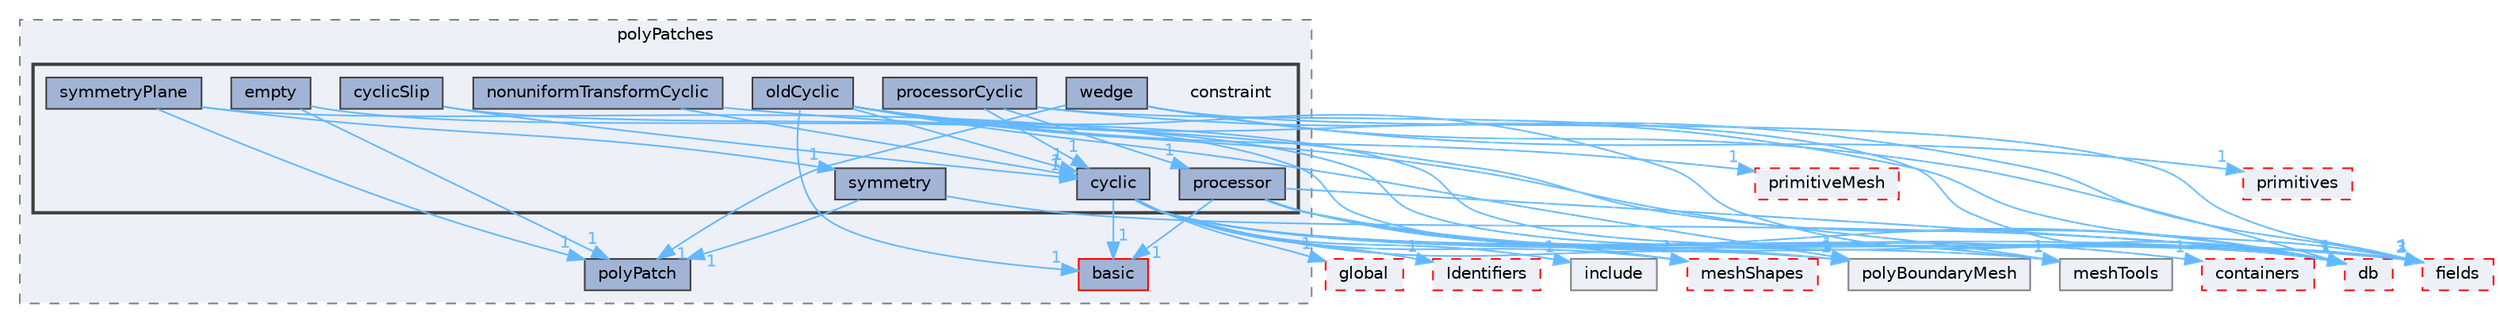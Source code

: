 digraph "src/OpenFOAM/meshes/polyMesh/polyPatches/constraint"
{
 // LATEX_PDF_SIZE
  bgcolor="transparent";
  edge [fontname=Helvetica,fontsize=10,labelfontname=Helvetica,labelfontsize=10];
  node [fontname=Helvetica,fontsize=10,shape=box,height=0.2,width=0.4];
  compound=true
  subgraph clusterdir_67ffeba79fe92b46a9460556346ffbde {
    graph [ bgcolor="#edf0f7", pencolor="grey50", label="polyPatches", fontname=Helvetica,fontsize=10 style="filled,dashed", URL="dir_67ffeba79fe92b46a9460556346ffbde.html",tooltip=""]
  dir_c9c78bb8b3facc20391427dbd62674be [label="basic", fillcolor="#a2b4d6", color="red", style="filled", URL="dir_c9c78bb8b3facc20391427dbd62674be.html",tooltip=""];
  dir_e00799da7fb4d299a4bc01389c26736d [label="polyPatch", fillcolor="#a2b4d6", color="grey25", style="filled", URL="dir_e00799da7fb4d299a4bc01389c26736d.html",tooltip=""];
  subgraph clusterdir_09b4360db181b1c37726382a34e0210b {
    graph [ bgcolor="#edf0f7", pencolor="grey25", label="", fontname=Helvetica,fontsize=10 style="filled,bold", URL="dir_09b4360db181b1c37726382a34e0210b.html",tooltip=""]
    dir_09b4360db181b1c37726382a34e0210b [shape=plaintext, label="constraint"];
  dir_f10e1feb71bd2aac359683c9b11c6603 [label="cyclic", fillcolor="#a2b4d6", color="grey25", style="filled", URL="dir_f10e1feb71bd2aac359683c9b11c6603.html",tooltip=""];
  dir_d4fe226ff96edcf70561bfa24c4ace15 [label="cyclicSlip", fillcolor="#a2b4d6", color="grey25", style="filled", URL="dir_d4fe226ff96edcf70561bfa24c4ace15.html",tooltip=""];
  dir_7890ffd8f4f3229d192ac3c4734f0943 [label="empty", fillcolor="#a2b4d6", color="grey25", style="filled", URL="dir_7890ffd8f4f3229d192ac3c4734f0943.html",tooltip=""];
  dir_814190d816de550f42933f35121b9cb0 [label="nonuniformTransformCyclic", fillcolor="#a2b4d6", color="grey25", style="filled", URL="dir_814190d816de550f42933f35121b9cb0.html",tooltip=""];
  dir_58bc3b04d5464f902c0523f82edaa51b [label="oldCyclic", fillcolor="#a2b4d6", color="grey25", style="filled", URL="dir_58bc3b04d5464f902c0523f82edaa51b.html",tooltip=""];
  dir_3a2dac8f5edfcbb51e89f7f5533efae4 [label="processor", fillcolor="#a2b4d6", color="grey25", style="filled", URL="dir_3a2dac8f5edfcbb51e89f7f5533efae4.html",tooltip=""];
  dir_6ba939b8d6b807750a04b88f788ccce4 [label="processorCyclic", fillcolor="#a2b4d6", color="grey25", style="filled", URL="dir_6ba939b8d6b807750a04b88f788ccce4.html",tooltip=""];
  dir_6417766943dce6d55f91303357870aa2 [label="symmetry", fillcolor="#a2b4d6", color="grey25", style="filled", URL="dir_6417766943dce6d55f91303357870aa2.html",tooltip=""];
  dir_087b55b3720b4a5ef228a02a17b5d58b [label="symmetryPlane", fillcolor="#a2b4d6", color="grey25", style="filled", URL="dir_087b55b3720b4a5ef228a02a17b5d58b.html",tooltip=""];
  dir_9a00d1b09d61dbb3933f83a0b757f128 [label="wedge", fillcolor="#a2b4d6", color="grey25", style="filled", URL="dir_9a00d1b09d61dbb3933f83a0b757f128.html",tooltip=""];
  }
  }
  dir_63c634f7a7cfd679ac26c67fb30fc32f [label="db", fillcolor="#edf0f7", color="red", style="filled,dashed", URL="dir_63c634f7a7cfd679ac26c67fb30fc32f.html",tooltip=""];
  dir_69df57964460ad28b76ac09933bf52c8 [label="polyBoundaryMesh", fillcolor="#edf0f7", color="grey50", style="filled", URL="dir_69df57964460ad28b76ac09933bf52c8.html",tooltip=""];
  dir_e954e9f5966bc1c681a414ec8bd0ee15 [label="include", fillcolor="#edf0f7", color="grey50", style="filled", URL="dir_e954e9f5966bc1c681a414ec8bd0ee15.html",tooltip=""];
  dir_fa020d1bff9bcecc84fa7b07f71b0284 [label="meshTools", fillcolor="#edf0f7", color="grey50", style="filled", URL="dir_fa020d1bff9bcecc84fa7b07f71b0284.html",tooltip=""];
  dir_b8e2732bc99f8fb2a379dad81aa6030e [label="meshShapes", fillcolor="#edf0f7", color="red", style="filled,dashed", URL="dir_b8e2732bc99f8fb2a379dad81aa6030e.html",tooltip=""];
  dir_962442b8f989d5529fab5e0f0e4ffb74 [label="fields", fillcolor="#edf0f7", color="red", style="filled,dashed", URL="dir_962442b8f989d5529fab5e0f0e4ffb74.html",tooltip=""];
  dir_8583492183f4d27c76555f8f333dd07b [label="global", fillcolor="#edf0f7", color="red", style="filled,dashed", URL="dir_8583492183f4d27c76555f8f333dd07b.html",tooltip=""];
  dir_162c770ecfd5d3d84e768ef2f1993e65 [label="Identifiers", fillcolor="#edf0f7", color="red", style="filled,dashed", URL="dir_162c770ecfd5d3d84e768ef2f1993e65.html",tooltip=""];
  dir_d498992fb7d3f293d898bf6d3a4df869 [label="primitiveMesh", fillcolor="#edf0f7", color="red", style="filled,dashed", URL="dir_d498992fb7d3f293d898bf6d3a4df869.html",tooltip=""];
  dir_19d0872053bde092be81d7fe3f56cbf7 [label="containers", fillcolor="#edf0f7", color="red", style="filled,dashed", URL="dir_19d0872053bde092be81d7fe3f56cbf7.html",tooltip=""];
  dir_3e50f45338116b169052b428016851aa [label="primitives", fillcolor="#edf0f7", color="red", style="filled,dashed", URL="dir_3e50f45338116b169052b428016851aa.html",tooltip=""];
  dir_f10e1feb71bd2aac359683c9b11c6603->dir_162c770ecfd5d3d84e768ef2f1993e65 [headlabel="1", labeldistance=1.5 headhref="dir_000762_001780.html" href="dir_000762_001780.html" color="steelblue1" fontcolor="steelblue1"];
  dir_f10e1feb71bd2aac359683c9b11c6603->dir_63c634f7a7cfd679ac26c67fb30fc32f [headlabel="3", labeldistance=1.5 headhref="dir_000762_000817.html" href="dir_000762_000817.html" color="steelblue1" fontcolor="steelblue1"];
  dir_f10e1feb71bd2aac359683c9b11c6603->dir_69df57964460ad28b76ac09933bf52c8 [headlabel="2", labeldistance=1.5 headhref="dir_000762_002973.html" href="dir_000762_002973.html" color="steelblue1" fontcolor="steelblue1"];
  dir_f10e1feb71bd2aac359683c9b11c6603->dir_8583492183f4d27c76555f8f333dd07b [headlabel="1", labeldistance=1.5 headhref="dir_000762_001645.html" href="dir_000762_001645.html" color="steelblue1" fontcolor="steelblue1"];
  dir_f10e1feb71bd2aac359683c9b11c6603->dir_962442b8f989d5529fab5e0f0e4ffb74 [headlabel="3", labeldistance=1.5 headhref="dir_000762_001335.html" href="dir_000762_001335.html" color="steelblue1" fontcolor="steelblue1"];
  dir_f10e1feb71bd2aac359683c9b11c6603->dir_b8e2732bc99f8fb2a379dad81aa6030e [headlabel="2", labeldistance=1.5 headhref="dir_000762_002377.html" href="dir_000762_002377.html" color="steelblue1" fontcolor="steelblue1"];
  dir_f10e1feb71bd2aac359683c9b11c6603->dir_c9c78bb8b3facc20391427dbd62674be [headlabel="1", labeldistance=1.5 headhref="dir_000762_000218.html" href="dir_000762_000218.html" color="steelblue1" fontcolor="steelblue1"];
  dir_f10e1feb71bd2aac359683c9b11c6603->dir_e954e9f5966bc1c681a414ec8bd0ee15 [headlabel="1", labeldistance=1.5 headhref="dir_000762_001804.html" href="dir_000762_001804.html" color="steelblue1" fontcolor="steelblue1"];
  dir_f10e1feb71bd2aac359683c9b11c6603->dir_fa020d1bff9bcecc84fa7b07f71b0284 [headlabel="1", labeldistance=1.5 headhref="dir_000762_002384.html" href="dir_000762_002384.html" color="steelblue1" fontcolor="steelblue1"];
  dir_d4fe226ff96edcf70561bfa24c4ace15->dir_63c634f7a7cfd679ac26c67fb30fc32f [headlabel="1", labeldistance=1.5 headhref="dir_000794_000817.html" href="dir_000794_000817.html" color="steelblue1" fontcolor="steelblue1"];
  dir_d4fe226ff96edcf70561bfa24c4ace15->dir_f10e1feb71bd2aac359683c9b11c6603 [headlabel="1", labeldistance=1.5 headhref="dir_000794_000762.html" href="dir_000794_000762.html" color="steelblue1" fontcolor="steelblue1"];
  dir_7890ffd8f4f3229d192ac3c4734f0943->dir_63c634f7a7cfd679ac26c67fb30fc32f [headlabel="1", labeldistance=1.5 headhref="dir_001137_000817.html" href="dir_001137_000817.html" color="steelblue1" fontcolor="steelblue1"];
  dir_7890ffd8f4f3229d192ac3c4734f0943->dir_e00799da7fb4d299a4bc01389c26736d [headlabel="1", labeldistance=1.5 headhref="dir_001137_002994.html" href="dir_001137_002994.html" color="steelblue1" fontcolor="steelblue1"];
  dir_814190d816de550f42933f35121b9cb0->dir_63c634f7a7cfd679ac26c67fb30fc32f [headlabel="1", labeldistance=1.5 headhref="dir_002583_000817.html" href="dir_002583_000817.html" color="steelblue1" fontcolor="steelblue1"];
  dir_814190d816de550f42933f35121b9cb0->dir_f10e1feb71bd2aac359683c9b11c6603 [headlabel="1", labeldistance=1.5 headhref="dir_002583_000762.html" href="dir_002583_000762.html" color="steelblue1" fontcolor="steelblue1"];
  dir_58bc3b04d5464f902c0523f82edaa51b->dir_63c634f7a7cfd679ac26c67fb30fc32f [headlabel="3", labeldistance=1.5 headhref="dir_002685_000817.html" href="dir_002685_000817.html" color="steelblue1" fontcolor="steelblue1"];
  dir_58bc3b04d5464f902c0523f82edaa51b->dir_69df57964460ad28b76ac09933bf52c8 [headlabel="1", labeldistance=1.5 headhref="dir_002685_002973.html" href="dir_002685_002973.html" color="steelblue1" fontcolor="steelblue1"];
  dir_58bc3b04d5464f902c0523f82edaa51b->dir_962442b8f989d5529fab5e0f0e4ffb74 [headlabel="1", labeldistance=1.5 headhref="dir_002685_001335.html" href="dir_002685_001335.html" color="steelblue1" fontcolor="steelblue1"];
  dir_58bc3b04d5464f902c0523f82edaa51b->dir_c9c78bb8b3facc20391427dbd62674be [headlabel="1", labeldistance=1.5 headhref="dir_002685_000218.html" href="dir_002685_000218.html" color="steelblue1" fontcolor="steelblue1"];
  dir_58bc3b04d5464f902c0523f82edaa51b->dir_d498992fb7d3f293d898bf6d3a4df869 [headlabel="1", labeldistance=1.5 headhref="dir_002685_003063.html" href="dir_002685_003063.html" color="steelblue1" fontcolor="steelblue1"];
  dir_58bc3b04d5464f902c0523f82edaa51b->dir_f10e1feb71bd2aac359683c9b11c6603 [headlabel="1", labeldistance=1.5 headhref="dir_002685_000762.html" href="dir_002685_000762.html" color="steelblue1" fontcolor="steelblue1"];
  dir_58bc3b04d5464f902c0523f82edaa51b->dir_fa020d1bff9bcecc84fa7b07f71b0284 [headlabel="1", labeldistance=1.5 headhref="dir_002685_002384.html" href="dir_002685_002384.html" color="steelblue1" fontcolor="steelblue1"];
  dir_3a2dac8f5edfcbb51e89f7f5533efae4->dir_19d0872053bde092be81d7fe3f56cbf7 [headlabel="1", labeldistance=1.5 headhref="dir_003084_000669.html" href="dir_003084_000669.html" color="steelblue1" fontcolor="steelblue1"];
  dir_3a2dac8f5edfcbb51e89f7f5533efae4->dir_63c634f7a7cfd679ac26c67fb30fc32f [headlabel="5", labeldistance=1.5 headhref="dir_003084_000817.html" href="dir_003084_000817.html" color="steelblue1" fontcolor="steelblue1"];
  dir_3a2dac8f5edfcbb51e89f7f5533efae4->dir_69df57964460ad28b76ac09933bf52c8 [headlabel="1", labeldistance=1.5 headhref="dir_003084_002973.html" href="dir_003084_002973.html" color="steelblue1" fontcolor="steelblue1"];
  dir_3a2dac8f5edfcbb51e89f7f5533efae4->dir_962442b8f989d5529fab5e0f0e4ffb74 [headlabel="2", labeldistance=1.5 headhref="dir_003084_001335.html" href="dir_003084_001335.html" color="steelblue1" fontcolor="steelblue1"];
  dir_3a2dac8f5edfcbb51e89f7f5533efae4->dir_b8e2732bc99f8fb2a379dad81aa6030e [headlabel="1", labeldistance=1.5 headhref="dir_003084_002377.html" href="dir_003084_002377.html" color="steelblue1" fontcolor="steelblue1"];
  dir_3a2dac8f5edfcbb51e89f7f5533efae4->dir_c9c78bb8b3facc20391427dbd62674be [headlabel="1", labeldistance=1.5 headhref="dir_003084_000218.html" href="dir_003084_000218.html" color="steelblue1" fontcolor="steelblue1"];
  dir_3a2dac8f5edfcbb51e89f7f5533efae4->dir_fa020d1bff9bcecc84fa7b07f71b0284 [headlabel="1", labeldistance=1.5 headhref="dir_003084_002384.html" href="dir_003084_002384.html" color="steelblue1" fontcolor="steelblue1"];
  dir_6ba939b8d6b807750a04b88f788ccce4->dir_3a2dac8f5edfcbb51e89f7f5533efae4 [headlabel="1", labeldistance=1.5 headhref="dir_003090_003084.html" href="dir_003090_003084.html" color="steelblue1" fontcolor="steelblue1"];
  dir_6ba939b8d6b807750a04b88f788ccce4->dir_63c634f7a7cfd679ac26c67fb30fc32f [headlabel="1", labeldistance=1.5 headhref="dir_003090_000817.html" href="dir_003090_000817.html" color="steelblue1" fontcolor="steelblue1"];
  dir_6ba939b8d6b807750a04b88f788ccce4->dir_962442b8f989d5529fab5e0f0e4ffb74 [headlabel="1", labeldistance=1.5 headhref="dir_003090_001335.html" href="dir_003090_001335.html" color="steelblue1" fontcolor="steelblue1"];
  dir_6ba939b8d6b807750a04b88f788ccce4->dir_f10e1feb71bd2aac359683c9b11c6603 [headlabel="1", labeldistance=1.5 headhref="dir_003090_000762.html" href="dir_003090_000762.html" color="steelblue1" fontcolor="steelblue1"];
  dir_6417766943dce6d55f91303357870aa2->dir_63c634f7a7cfd679ac26c67fb30fc32f [headlabel="1", labeldistance=1.5 headhref="dir_003923_000817.html" href="dir_003923_000817.html" color="steelblue1" fontcolor="steelblue1"];
  dir_6417766943dce6d55f91303357870aa2->dir_e00799da7fb4d299a4bc01389c26736d [headlabel="1", labeldistance=1.5 headhref="dir_003923_002994.html" href="dir_003923_002994.html" color="steelblue1" fontcolor="steelblue1"];
  dir_087b55b3720b4a5ef228a02a17b5d58b->dir_63c634f7a7cfd679ac26c67fb30fc32f [headlabel="1", labeldistance=1.5 headhref="dir_003929_000817.html" href="dir_003929_000817.html" color="steelblue1" fontcolor="steelblue1"];
  dir_087b55b3720b4a5ef228a02a17b5d58b->dir_6417766943dce6d55f91303357870aa2 [headlabel="1", labeldistance=1.5 headhref="dir_003929_003923.html" href="dir_003929_003923.html" color="steelblue1" fontcolor="steelblue1"];
  dir_087b55b3720b4a5ef228a02a17b5d58b->dir_e00799da7fb4d299a4bc01389c26736d [headlabel="1", labeldistance=1.5 headhref="dir_003929_002994.html" href="dir_003929_002994.html" color="steelblue1" fontcolor="steelblue1"];
  dir_9a00d1b09d61dbb3933f83a0b757f128->dir_3e50f45338116b169052b428016851aa [headlabel="1", labeldistance=1.5 headhref="dir_004397_003069.html" href="dir_004397_003069.html" color="steelblue1" fontcolor="steelblue1"];
  dir_9a00d1b09d61dbb3933f83a0b757f128->dir_63c634f7a7cfd679ac26c67fb30fc32f [headlabel="1", labeldistance=1.5 headhref="dir_004397_000817.html" href="dir_004397_000817.html" color="steelblue1" fontcolor="steelblue1"];
  dir_9a00d1b09d61dbb3933f83a0b757f128->dir_962442b8f989d5529fab5e0f0e4ffb74 [headlabel="1", labeldistance=1.5 headhref="dir_004397_001335.html" href="dir_004397_001335.html" color="steelblue1" fontcolor="steelblue1"];
  dir_9a00d1b09d61dbb3933f83a0b757f128->dir_e00799da7fb4d299a4bc01389c26736d [headlabel="1", labeldistance=1.5 headhref="dir_004397_002994.html" href="dir_004397_002994.html" color="steelblue1" fontcolor="steelblue1"];
}
